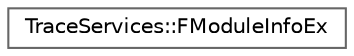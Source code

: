 digraph "Graphical Class Hierarchy"
{
 // INTERACTIVE_SVG=YES
 // LATEX_PDF_SIZE
  bgcolor="transparent";
  edge [fontname=Helvetica,fontsize=10,labelfontname=Helvetica,labelfontsize=10];
  node [fontname=Helvetica,fontsize=10,shape=box,height=0.2,width=0.4];
  rankdir="LR";
  Node0 [id="Node000000",label="TraceServices::FModuleInfoEx",height=0.2,width=0.4,color="grey40", fillcolor="white", style="filled",URL="$d2/df9/structTraceServices_1_1FModuleInfoEx.html",tooltip=" "];
}

